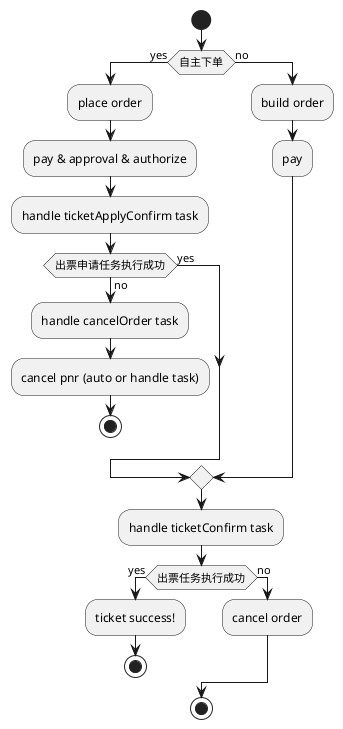 @startuml
start

if (自主下单) then (yes)
  :place order;
  :pay & approval & authorize;
  :handle ticketApplyConfirm task;
   
  if (出票申请任务执行成功) then (yes)
  else (no) 
    :handle cancelOrder task;
    :cancel pnr (auto or handle task);
    stop
  endif

else (no)
  :build order;
  :pay;

endif

:handle ticketConfirm task;
  
if (出票任务执行成功) then (yes)
  :ticket success!;
  stop
else (no) 
  :cancel order; 
endif

stop
@enduml
